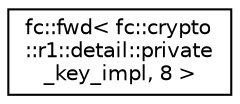 digraph "Graphical Class Hierarchy"
{
  edge [fontname="Helvetica",fontsize="10",labelfontname="Helvetica",labelfontsize="10"];
  node [fontname="Helvetica",fontsize="10",shape=record];
  rankdir="LR";
  Node0 [label="fc::fwd\< fc::crypto\l::r1::detail::private\l_key_impl, 8 \>",height=0.2,width=0.4,color="black", fillcolor="white", style="filled",URL="$classfc_1_1fwd.html"];
}
